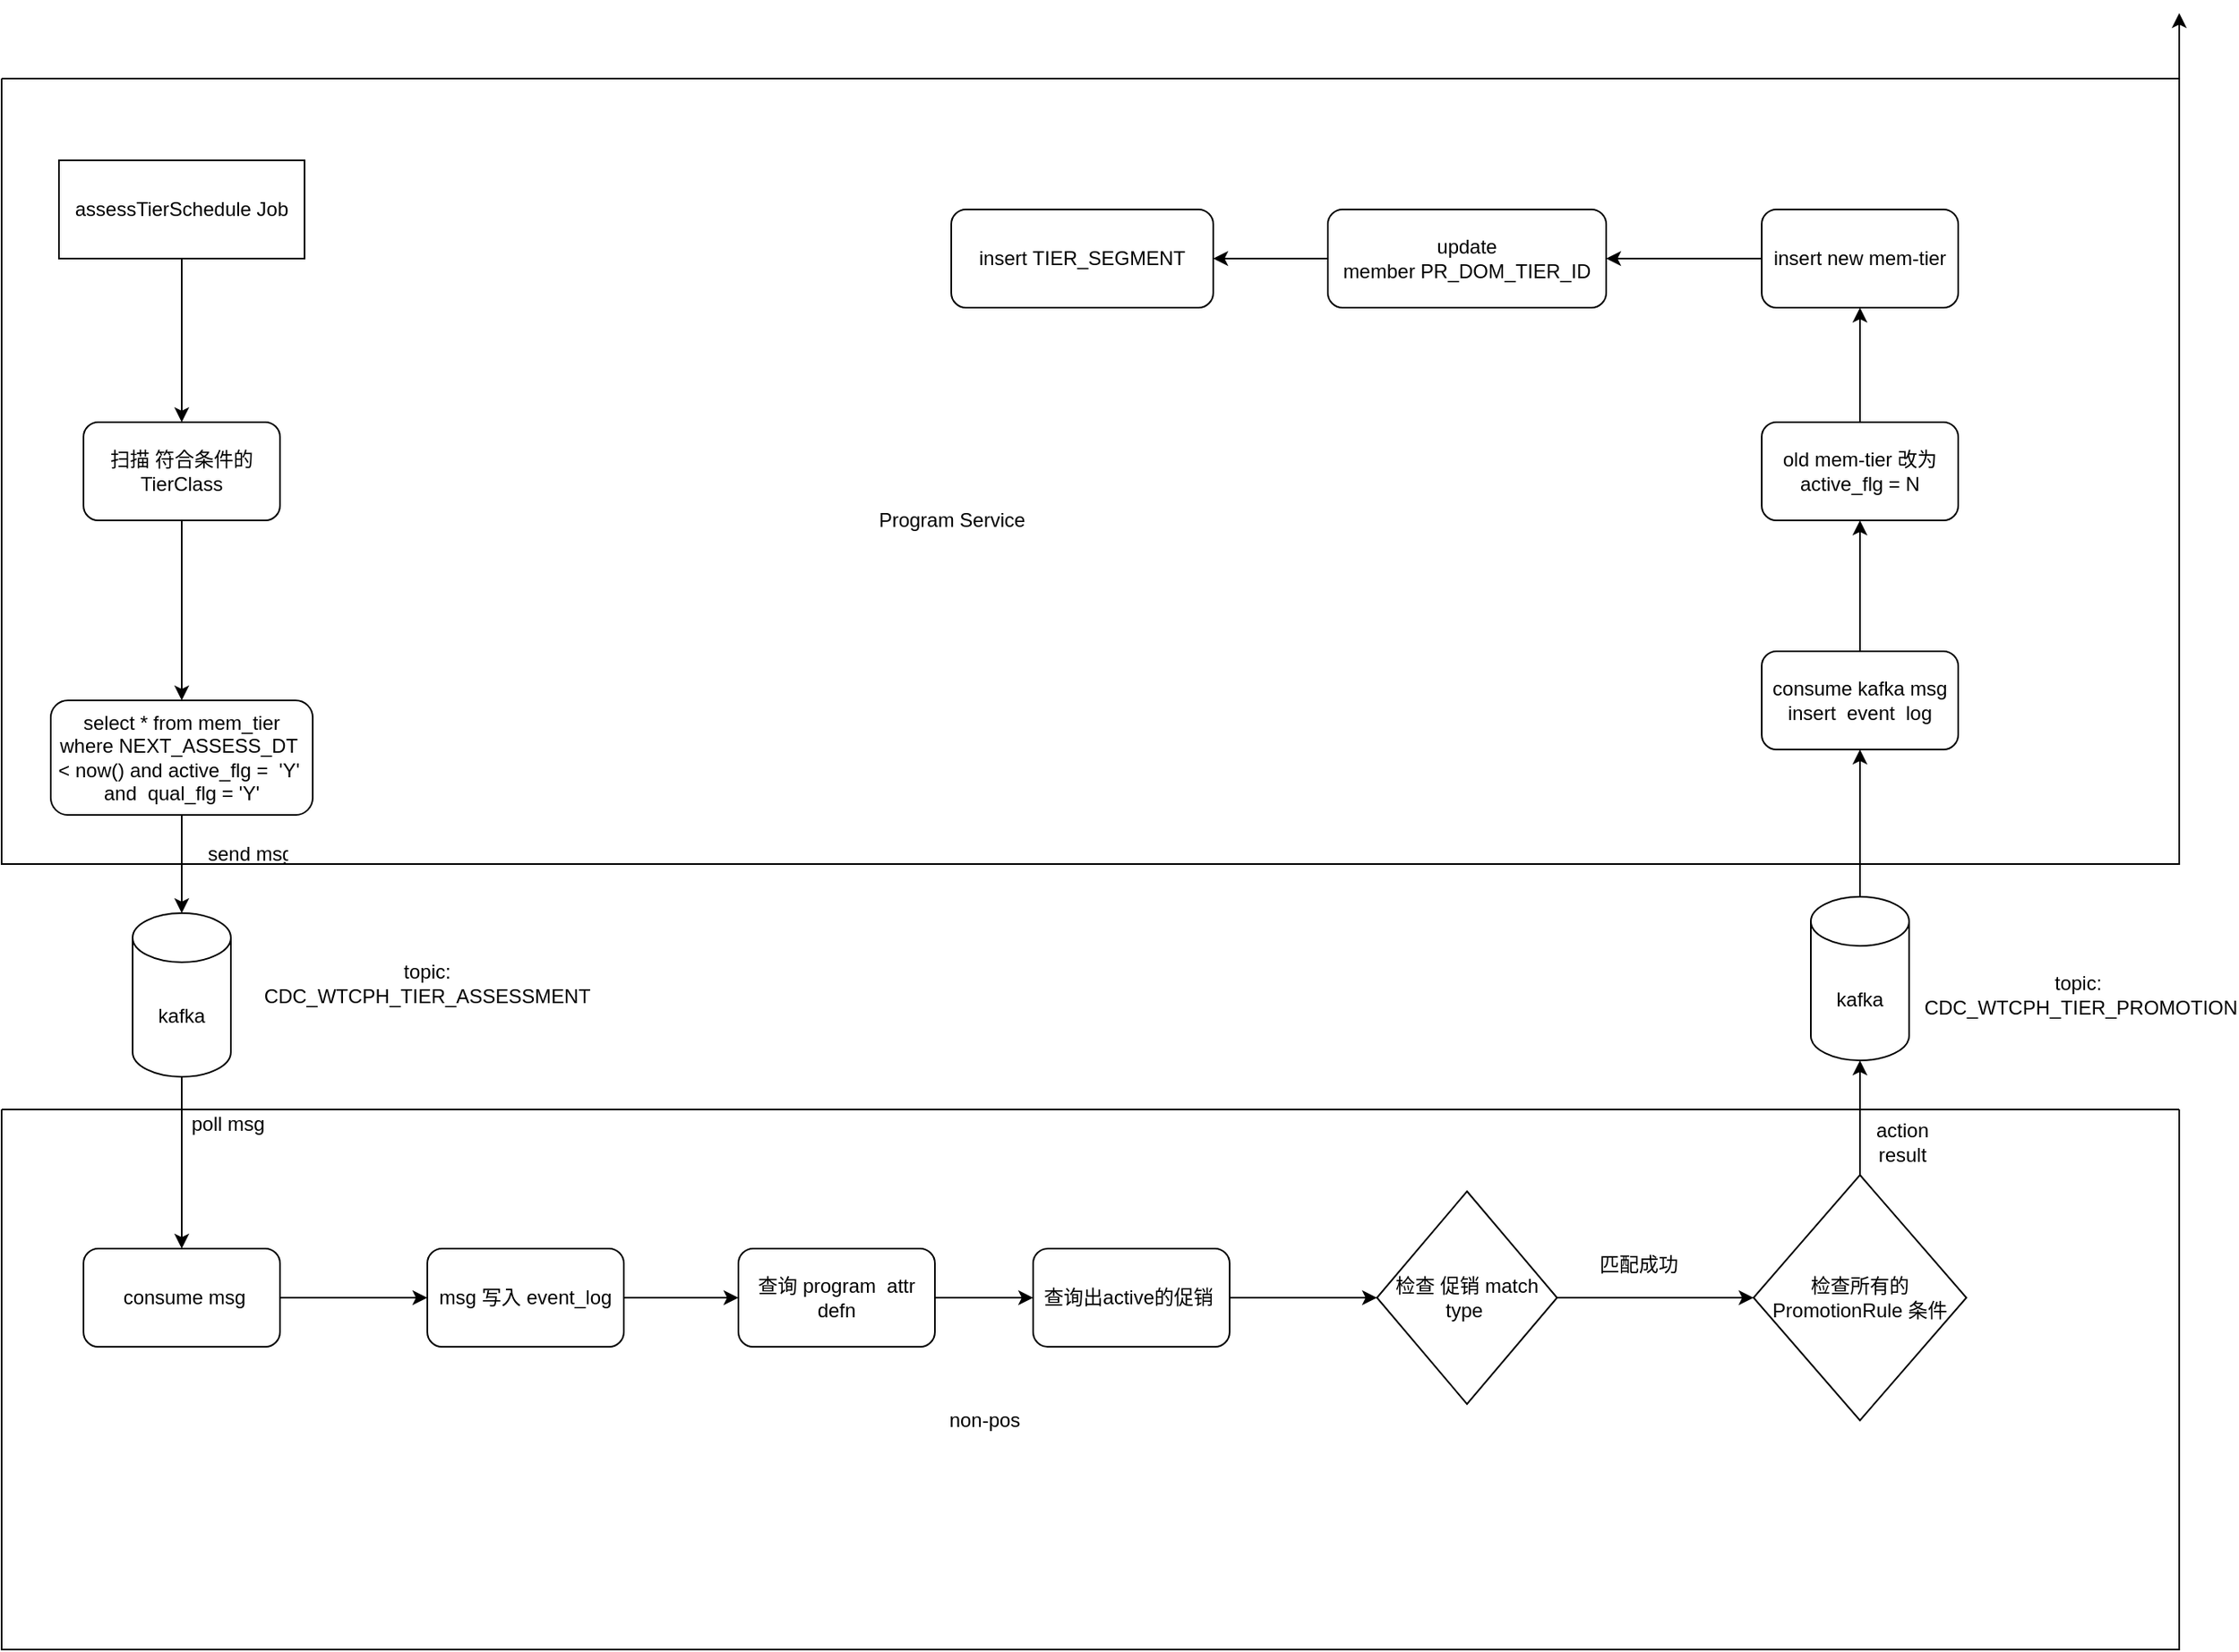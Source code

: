 <mxfile version="15.0.2" type="github">
  <diagram id="C5RBs43oDa-KdzZeNtuy" name="Page-1">
    <mxGraphModel dx="1376" dy="1938" grid="1" gridSize="10" guides="1" tooltips="1" connect="1" arrows="1" fold="1" page="1" pageScale="1" pageWidth="827" pageHeight="1169" math="0" shadow="0">
      <root>
        <mxCell id="WIyWlLk6GJQsqaUBKTNV-0" />
        <mxCell id="WIyWlLk6GJQsqaUBKTNV-1" parent="WIyWlLk6GJQsqaUBKTNV-0" />
        <mxCell id="BaY0gyDMzciejpsv58w8-12" style="edgeStyle=orthogonalEdgeStyle;rounded=0;orthogonalLoop=1;jettySize=auto;html=1;entryX=0.5;entryY=0;entryDx=0;entryDy=0;" parent="WIyWlLk6GJQsqaUBKTNV-1" source="BaY0gyDMzciejpsv58w8-3" target="BaY0gyDMzciejpsv58w8-4" edge="1">
          <mxGeometry relative="1" as="geometry" />
        </mxCell>
        <mxCell id="BaY0gyDMzciejpsv58w8-11" style="edgeStyle=orthogonalEdgeStyle;rounded=0;orthogonalLoop=1;jettySize=auto;html=1;" parent="WIyWlLk6GJQsqaUBKTNV-1" source="BaY0gyDMzciejpsv58w8-4" target="BaY0gyDMzciejpsv58w8-5" edge="1">
          <mxGeometry relative="1" as="geometry" />
        </mxCell>
        <mxCell id="BaY0gyDMzciejpsv58w8-4" value="select * from mem_tier where&amp;nbsp;NEXT_ASSESS_DT&amp;nbsp; &amp;lt; now() and active_flg =&amp;nbsp; &#39;Y&#39;&amp;nbsp; and&amp;nbsp; qual_flg = &#39;Y&#39;" style="rounded=1;whiteSpace=wrap;html=1;" parent="WIyWlLk6GJQsqaUBKTNV-1" vertex="1">
          <mxGeometry x="110" y="340" width="160" height="70" as="geometry" />
        </mxCell>
        <mxCell id="BaY0gyDMzciejpsv58w8-14" style="edgeStyle=orthogonalEdgeStyle;rounded=0;orthogonalLoop=1;jettySize=auto;html=1;" parent="WIyWlLk6GJQsqaUBKTNV-1" source="BaY0gyDMzciejpsv58w8-5" target="BaY0gyDMzciejpsv58w8-13" edge="1">
          <mxGeometry relative="1" as="geometry" />
        </mxCell>
        <mxCell id="BaY0gyDMzciejpsv58w8-5" value="kafka" style="shape=cylinder3;whiteSpace=wrap;html=1;boundedLbl=1;backgroundOutline=1;size=15;" parent="WIyWlLk6GJQsqaUBKTNV-1" vertex="1">
          <mxGeometry x="160" y="470" width="60" height="100" as="geometry" />
        </mxCell>
        <mxCell id="BaY0gyDMzciejpsv58w8-6" value="topic: CDC_WTCPH_TIER_ASSESSMENT" style="text;html=1;strokeColor=none;align=center;verticalAlign=bottom;whiteSpace=wrap;rounded=0;" parent="WIyWlLk6GJQsqaUBKTNV-1" vertex="1">
          <mxGeometry x="320" y="510" width="40" height="20" as="geometry" />
        </mxCell>
        <mxCell id="BaY0gyDMzciejpsv58w8-18" style="edgeStyle=orthogonalEdgeStyle;rounded=0;orthogonalLoop=1;jettySize=auto;html=1;entryX=0;entryY=0.5;entryDx=0;entryDy=0;" parent="WIyWlLk6GJQsqaUBKTNV-1" source="BaY0gyDMzciejpsv58w8-13" target="BaY0gyDMzciejpsv58w8-17" edge="1">
          <mxGeometry relative="1" as="geometry" />
        </mxCell>
        <mxCell id="BaY0gyDMzciejpsv58w8-13" value="&amp;nbsp;consume msg" style="rounded=1;whiteSpace=wrap;html=1;fillColor=none;align=center;verticalAlign=middle;" parent="WIyWlLk6GJQsqaUBKTNV-1" vertex="1">
          <mxGeometry x="130" y="675" width="120" height="60" as="geometry" />
        </mxCell>
        <mxCell id="BaY0gyDMzciejpsv58w8-15" value="poll msg" style="text;strokeColor=none;fillColor=none;align=left;verticalAlign=top;spacingLeft=4;spacingRight=4;overflow=hidden;rotatable=0;points=[[0,0.5],[1,0.5]];portConstraint=eastwest;" parent="WIyWlLk6GJQsqaUBKTNV-1" vertex="1">
          <mxGeometry x="190" y="585" width="60" height="26" as="geometry" />
        </mxCell>
        <mxCell id="BaY0gyDMzciejpsv58w8-16" value="send msg" style="text;strokeColor=none;fillColor=none;align=left;verticalAlign=top;spacingLeft=4;spacingRight=4;overflow=hidden;rotatable=0;points=[[0,0.5],[1,0.5]];portConstraint=eastwest;" parent="WIyWlLk6GJQsqaUBKTNV-1" vertex="1">
          <mxGeometry x="200" y="420" width="60" height="26" as="geometry" />
        </mxCell>
        <mxCell id="BaY0gyDMzciejpsv58w8-26" style="edgeStyle=orthogonalEdgeStyle;rounded=0;orthogonalLoop=1;jettySize=auto;html=1;entryX=0;entryY=0.5;entryDx=0;entryDy=0;" parent="WIyWlLk6GJQsqaUBKTNV-1" source="BaY0gyDMzciejpsv58w8-17" target="BaY0gyDMzciejpsv58w8-22" edge="1">
          <mxGeometry relative="1" as="geometry" />
        </mxCell>
        <mxCell id="BaY0gyDMzciejpsv58w8-17" value="msg 写入 event_log" style="rounded=1;whiteSpace=wrap;html=1;fillColor=none;align=center;verticalAlign=middle;" parent="WIyWlLk6GJQsqaUBKTNV-1" vertex="1">
          <mxGeometry x="340" y="675" width="120" height="60" as="geometry" />
        </mxCell>
        <mxCell id="BaY0gyDMzciejpsv58w8-48" style="edgeStyle=orthogonalEdgeStyle;rounded=0;orthogonalLoop=1;jettySize=auto;html=1;exitX=1;exitY=0;exitDx=0;exitDy=0;" parent="WIyWlLk6GJQsqaUBKTNV-1" source="BaY0gyDMzciejpsv58w8-19" edge="1">
          <mxGeometry relative="1" as="geometry">
            <mxPoint x="1410" y="-80" as="targetPoint" />
          </mxGeometry>
        </mxCell>
        <mxCell id="BaY0gyDMzciejpsv58w8-19" value="" style="swimlane;startSize=0;fillColor=none;align=center;verticalAlign=middle;" parent="WIyWlLk6GJQsqaUBKTNV-1" vertex="1">
          <mxGeometry x="80" y="-40" width="1330" height="480" as="geometry" />
        </mxCell>
        <mxCell id="BaY0gyDMzciejpsv58w8-0" value="assessTierSchedule&amp;nbsp;Job" style="rounded=0;whiteSpace=wrap;html=1;" parent="BaY0gyDMzciejpsv58w8-19" vertex="1">
          <mxGeometry x="35" y="50" width="150" height="60" as="geometry" />
        </mxCell>
        <mxCell id="BaY0gyDMzciejpsv58w8-20" value="Program Service" style="text;html=1;align=center;verticalAlign=middle;resizable=0;points=[];autosize=1;strokeColor=none;" parent="BaY0gyDMzciejpsv58w8-19" vertex="1">
          <mxGeometry x="530" y="260" width="100" height="20" as="geometry" />
        </mxCell>
        <mxCell id="BaY0gyDMzciejpsv58w8-51" style="edgeStyle=orthogonalEdgeStyle;rounded=0;orthogonalLoop=1;jettySize=auto;html=1;" parent="BaY0gyDMzciejpsv58w8-19" source="BaY0gyDMzciejpsv58w8-40" target="BaY0gyDMzciejpsv58w8-41" edge="1">
          <mxGeometry relative="1" as="geometry" />
        </mxCell>
        <mxCell id="BaY0gyDMzciejpsv58w8-40" value="consume kafka msg&lt;br&gt;insert&amp;nbsp; event&amp;nbsp; log" style="rounded=1;whiteSpace=wrap;html=1;fillColor=none;align=center;verticalAlign=middle;" parent="BaY0gyDMzciejpsv58w8-19" vertex="1">
          <mxGeometry x="1075" y="350" width="120" height="60" as="geometry" />
        </mxCell>
        <mxCell id="BaY0gyDMzciejpsv58w8-52" style="edgeStyle=orthogonalEdgeStyle;rounded=0;orthogonalLoop=1;jettySize=auto;html=1;" parent="BaY0gyDMzciejpsv58w8-19" source="BaY0gyDMzciejpsv58w8-41" target="BaY0gyDMzciejpsv58w8-44" edge="1">
          <mxGeometry relative="1" as="geometry" />
        </mxCell>
        <mxCell id="BaY0gyDMzciejpsv58w8-41" value="old mem-tier 改为 active_flg = N" style="rounded=1;whiteSpace=wrap;html=1;fillColor=none;align=center;verticalAlign=middle;" parent="BaY0gyDMzciejpsv58w8-19" vertex="1">
          <mxGeometry x="1075" y="210" width="120" height="60" as="geometry" />
        </mxCell>
        <mxCell id="BaY0gyDMzciejpsv58w8-53" style="edgeStyle=orthogonalEdgeStyle;rounded=0;orthogonalLoop=1;jettySize=auto;html=1;entryX=1;entryY=0.5;entryDx=0;entryDy=0;" parent="BaY0gyDMzciejpsv58w8-19" source="BaY0gyDMzciejpsv58w8-44" target="BaY0gyDMzciejpsv58w8-46" edge="1">
          <mxGeometry relative="1" as="geometry" />
        </mxCell>
        <mxCell id="BaY0gyDMzciejpsv58w8-44" value="insert new mem-tier" style="rounded=1;whiteSpace=wrap;html=1;fillColor=none;align=center;verticalAlign=middle;" parent="BaY0gyDMzciejpsv58w8-19" vertex="1">
          <mxGeometry x="1075" y="80" width="120" height="60" as="geometry" />
        </mxCell>
        <mxCell id="BaY0gyDMzciejpsv58w8-54" style="edgeStyle=orthogonalEdgeStyle;rounded=0;orthogonalLoop=1;jettySize=auto;html=1;entryX=1;entryY=0.5;entryDx=0;entryDy=0;" parent="BaY0gyDMzciejpsv58w8-19" source="BaY0gyDMzciejpsv58w8-46" target="BaY0gyDMzciejpsv58w8-45" edge="1">
          <mxGeometry relative="1" as="geometry" />
        </mxCell>
        <mxCell id="BaY0gyDMzciejpsv58w8-46" value="update member&amp;nbsp;PR_DOM_TIER_ID" style="rounded=1;whiteSpace=wrap;html=1;fillColor=none;align=center;verticalAlign=middle;" parent="BaY0gyDMzciejpsv58w8-19" vertex="1">
          <mxGeometry x="810" y="80" width="170" height="60" as="geometry" />
        </mxCell>
        <mxCell id="BaY0gyDMzciejpsv58w8-3" value="扫描 符合条件的TierClass" style="rounded=1;whiteSpace=wrap;html=1;" parent="BaY0gyDMzciejpsv58w8-19" vertex="1">
          <mxGeometry x="50" y="210" width="120" height="60" as="geometry" />
        </mxCell>
        <mxCell id="BaY0gyDMzciejpsv58w8-8" style="edgeStyle=orthogonalEdgeStyle;rounded=0;orthogonalLoop=1;jettySize=auto;html=1;entryX=0.5;entryY=0;entryDx=0;entryDy=0;" parent="BaY0gyDMzciejpsv58w8-19" source="BaY0gyDMzciejpsv58w8-0" target="BaY0gyDMzciejpsv58w8-3" edge="1">
          <mxGeometry relative="1" as="geometry" />
        </mxCell>
        <mxCell id="BaY0gyDMzciejpsv58w8-45" value="insert&amp;nbsp;TIER_SEGMENT" style="rounded=1;whiteSpace=wrap;html=1;fillColor=none;align=center;verticalAlign=middle;" parent="BaY0gyDMzciejpsv58w8-19" vertex="1">
          <mxGeometry x="580" y="80" width="160" height="60" as="geometry" />
        </mxCell>
        <mxCell id="BaY0gyDMzciejpsv58w8-21" value="" style="swimlane;startSize=0;fillColor=none;align=center;verticalAlign=middle;" parent="WIyWlLk6GJQsqaUBKTNV-1" vertex="1">
          <mxGeometry x="80" y="590" width="1330" height="330" as="geometry" />
        </mxCell>
        <mxCell id="BaY0gyDMzciejpsv58w8-27" style="edgeStyle=orthogonalEdgeStyle;rounded=0;orthogonalLoop=1;jettySize=auto;html=1;" parent="BaY0gyDMzciejpsv58w8-21" source="BaY0gyDMzciejpsv58w8-22" target="BaY0gyDMzciejpsv58w8-23" edge="1">
          <mxGeometry relative="1" as="geometry" />
        </mxCell>
        <mxCell id="BaY0gyDMzciejpsv58w8-22" value="查询 program&amp;nbsp; attr defn" style="rounded=1;whiteSpace=wrap;html=1;fillColor=none;align=center;verticalAlign=middle;" parent="BaY0gyDMzciejpsv58w8-21" vertex="1">
          <mxGeometry x="450" y="85" width="120" height="60" as="geometry" />
        </mxCell>
        <mxCell id="BaY0gyDMzciejpsv58w8-35" style="edgeStyle=orthogonalEdgeStyle;rounded=0;orthogonalLoop=1;jettySize=auto;html=1;" parent="BaY0gyDMzciejpsv58w8-21" source="BaY0gyDMzciejpsv58w8-23" target="BaY0gyDMzciejpsv58w8-33" edge="1">
          <mxGeometry relative="1" as="geometry" />
        </mxCell>
        <mxCell id="BaY0gyDMzciejpsv58w8-23" value="查询出active的促销&amp;nbsp;" style="rounded=1;whiteSpace=wrap;html=1;fillColor=none;align=center;verticalAlign=middle;" parent="BaY0gyDMzciejpsv58w8-21" vertex="1">
          <mxGeometry x="630" y="85" width="120" height="60" as="geometry" />
        </mxCell>
        <mxCell id="BaY0gyDMzciejpsv58w8-32" value="&lt;span&gt;检查所有的PromotionRule 条件&lt;/span&gt;" style="rhombus;whiteSpace=wrap;html=1;fillColor=none;align=center;verticalAlign=middle;" parent="BaY0gyDMzciejpsv58w8-21" vertex="1">
          <mxGeometry x="1070" y="40" width="130" height="150" as="geometry" />
        </mxCell>
        <mxCell id="BaY0gyDMzciejpsv58w8-38" style="edgeStyle=orthogonalEdgeStyle;rounded=0;orthogonalLoop=1;jettySize=auto;html=1;entryX=0;entryY=0.5;entryDx=0;entryDy=0;" parent="BaY0gyDMzciejpsv58w8-21" source="BaY0gyDMzciejpsv58w8-33" target="BaY0gyDMzciejpsv58w8-32" edge="1">
          <mxGeometry relative="1" as="geometry" />
        </mxCell>
        <mxCell id="BaY0gyDMzciejpsv58w8-33" value="&lt;span&gt;检查 促销&amp;nbsp;match type&amp;nbsp;&lt;/span&gt;" style="rhombus;whiteSpace=wrap;html=1;fillColor=none;align=center;verticalAlign=middle;" parent="BaY0gyDMzciejpsv58w8-21" vertex="1">
          <mxGeometry x="840" y="50" width="110" height="130" as="geometry" />
        </mxCell>
        <mxCell id="BaY0gyDMzciejpsv58w8-30" value="non-pos" style="text;html=1;align=center;verticalAlign=middle;resizable=0;points=[];autosize=1;strokeColor=none;" parent="BaY0gyDMzciejpsv58w8-21" vertex="1">
          <mxGeometry x="570" y="180" width="60" height="20" as="geometry" />
        </mxCell>
        <mxCell id="BaY0gyDMzciejpsv58w8-43" value="action result" style="text;html=1;strokeColor=none;fillColor=none;align=center;verticalAlign=middle;whiteSpace=wrap;rounded=0;" parent="BaY0gyDMzciejpsv58w8-21" vertex="1">
          <mxGeometry x="1141" y="10" width="40" height="20" as="geometry" />
        </mxCell>
        <mxCell id="BaY0gyDMzciejpsv58w8-50" style="edgeStyle=orthogonalEdgeStyle;rounded=0;orthogonalLoop=1;jettySize=auto;html=1;entryX=0.5;entryY=1;entryDx=0;entryDy=0;" parent="WIyWlLk6GJQsqaUBKTNV-1" source="BaY0gyDMzciejpsv58w8-36" target="BaY0gyDMzciejpsv58w8-40" edge="1">
          <mxGeometry relative="1" as="geometry" />
        </mxCell>
        <mxCell id="BaY0gyDMzciejpsv58w8-36" value="kafka" style="shape=cylinder3;whiteSpace=wrap;html=1;boundedLbl=1;backgroundOutline=1;size=15;" parent="WIyWlLk6GJQsqaUBKTNV-1" vertex="1">
          <mxGeometry x="1185" y="460" width="60" height="100" as="geometry" />
        </mxCell>
        <mxCell id="BaY0gyDMzciejpsv58w8-37" value="topic:&amp;nbsp; CDC_WTCPH_TIER_PROMOTION" style="text;html=1;strokeColor=none;fillColor=none;align=center;verticalAlign=middle;whiteSpace=wrap;rounded=0;" parent="WIyWlLk6GJQsqaUBKTNV-1" vertex="1">
          <mxGeometry x="1330" y="510" width="40" height="20" as="geometry" />
        </mxCell>
        <mxCell id="BaY0gyDMzciejpsv58w8-39" style="edgeStyle=orthogonalEdgeStyle;rounded=0;orthogonalLoop=1;jettySize=auto;html=1;entryX=0.5;entryY=1;entryDx=0;entryDy=0;entryPerimeter=0;" parent="WIyWlLk6GJQsqaUBKTNV-1" source="BaY0gyDMzciejpsv58w8-32" target="BaY0gyDMzciejpsv58w8-36" edge="1">
          <mxGeometry relative="1" as="geometry" />
        </mxCell>
        <mxCell id="63SoW9NRa-P1MuBI8I9Q-0" value="匹配成功" style="text;html=1;strokeColor=none;fillColor=none;align=center;verticalAlign=middle;whiteSpace=wrap;rounded=0;" vertex="1" parent="WIyWlLk6GJQsqaUBKTNV-1">
          <mxGeometry x="1050" y="675" width="60" height="20" as="geometry" />
        </mxCell>
      </root>
    </mxGraphModel>
  </diagram>
</mxfile>
